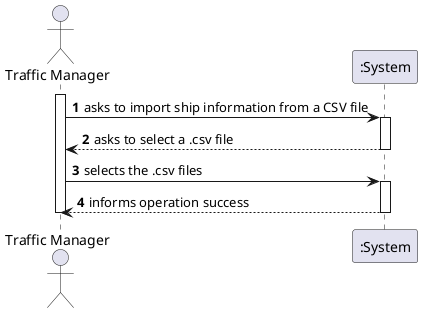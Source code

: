 @startuml
autonumber

actor "Traffic Manager" as TM
participant ":System" as S

activate TM

TM-> S: asks to import ship information from a CSV file
activate S
S --> TM:   asks to select a .csv file
deactivate S
TM-> S: selects the .csv files
activate S
S --> TM: informs operation success

deactivate S
deactivate TM
@enduml